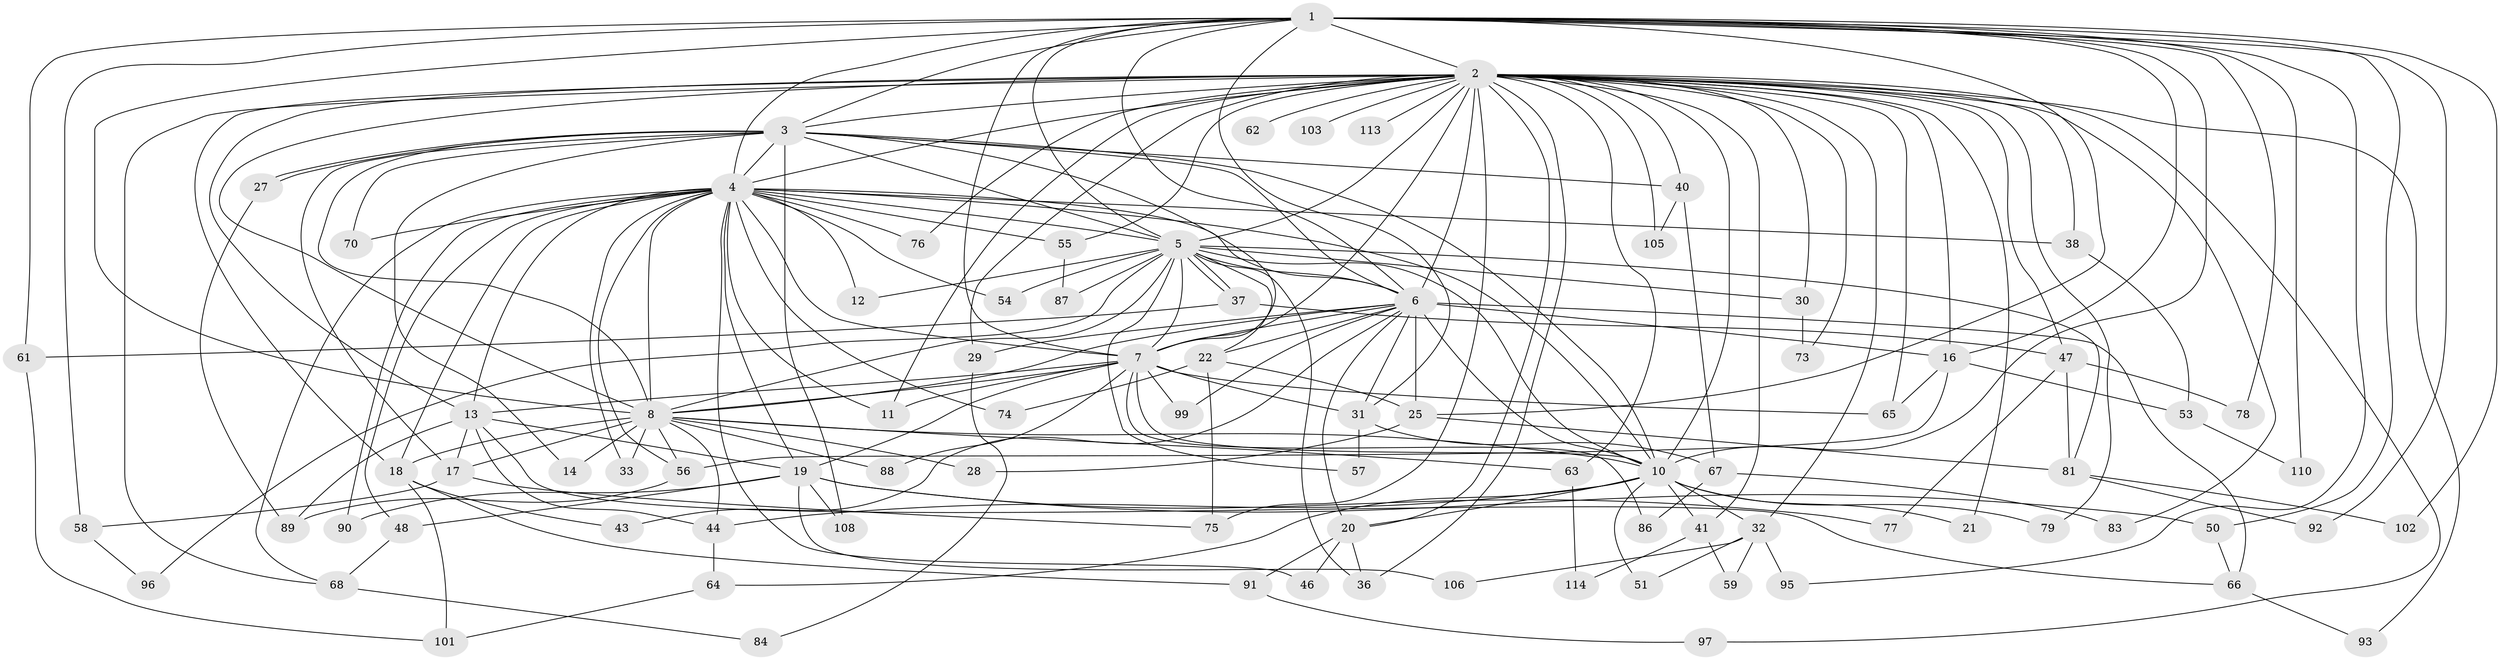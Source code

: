 // original degree distribution, {22: 0.017241379310344827, 17: 0.017241379310344827, 28: 0.008620689655172414, 21: 0.008620689655172414, 20: 0.008620689655172414, 18: 0.017241379310344827, 32: 0.008620689655172414, 3: 0.19827586206896552, 8: 0.008620689655172414, 2: 0.5344827586206896, 6: 0.017241379310344827, 5: 0.05172413793103448, 9: 0.008620689655172414, 4: 0.08620689655172414, 7: 0.008620689655172414}
// Generated by graph-tools (version 1.1) at 2025/41/03/06/25 10:41:41]
// undirected, 87 vertices, 208 edges
graph export_dot {
graph [start="1"]
  node [color=gray90,style=filled];
  1 [super="+104"];
  2 [super="+9"];
  3 [super="+72"];
  4 [super="+71"];
  5 [super="+15"];
  6 [super="+26"];
  7 [super="+52"];
  8 [super="+82"];
  10 [super="+35"];
  11 [super="+24"];
  12 [super="+69"];
  13 [super="+80"];
  14;
  16 [super="+94"];
  17 [super="+49"];
  18;
  19 [super="+109"];
  20 [super="+23"];
  21;
  22;
  25 [super="+42"];
  27;
  28;
  29;
  30;
  31 [super="+34"];
  32 [super="+85"];
  33;
  36 [super="+39"];
  37;
  38;
  40;
  41 [super="+45"];
  43;
  44 [super="+60"];
  46;
  47;
  48;
  50;
  51;
  53;
  54;
  55;
  56 [super="+98"];
  57;
  58;
  59;
  61;
  62;
  63;
  64;
  65 [super="+111"];
  66;
  67;
  68 [super="+107"];
  70;
  73;
  74;
  75 [super="+116"];
  76;
  77;
  78;
  79;
  81 [super="+100"];
  83;
  84;
  86;
  87;
  88;
  89 [super="+115"];
  90;
  91;
  92;
  93;
  95;
  96;
  97;
  99;
  101 [super="+112"];
  102;
  103;
  105;
  106;
  108;
  110;
  113;
  114;
  1 -- 2 [weight=2];
  1 -- 3;
  1 -- 4;
  1 -- 5 [weight=2];
  1 -- 6 [weight=2];
  1 -- 7;
  1 -- 8;
  1 -- 10;
  1 -- 25;
  1 -- 50;
  1 -- 58;
  1 -- 61;
  1 -- 78;
  1 -- 92;
  1 -- 95;
  1 -- 102;
  1 -- 110;
  1 -- 31;
  1 -- 16;
  2 -- 3 [weight=2];
  2 -- 4 [weight=2];
  2 -- 5 [weight=2];
  2 -- 6 [weight=3];
  2 -- 7 [weight=2];
  2 -- 8 [weight=2];
  2 -- 10 [weight=3];
  2 -- 13;
  2 -- 18;
  2 -- 20;
  2 -- 29;
  2 -- 30;
  2 -- 32 [weight=2];
  2 -- 40;
  2 -- 47;
  2 -- 65;
  2 -- 93;
  2 -- 97;
  2 -- 113 [weight=2];
  2 -- 75;
  2 -- 68;
  2 -- 73;
  2 -- 76;
  2 -- 79;
  2 -- 16;
  2 -- 83;
  2 -- 21;
  2 -- 36;
  2 -- 38;
  2 -- 103;
  2 -- 41 [weight=2];
  2 -- 105;
  2 -- 55;
  2 -- 62;
  2 -- 63;
  2 -- 11;
  3 -- 4;
  3 -- 5;
  3 -- 6;
  3 -- 7;
  3 -- 8;
  3 -- 10;
  3 -- 14;
  3 -- 27 [weight=2];
  3 -- 27;
  3 -- 40;
  3 -- 70;
  3 -- 108;
  3 -- 17;
  4 -- 5;
  4 -- 6;
  4 -- 7;
  4 -- 8;
  4 -- 10;
  4 -- 11;
  4 -- 12 [weight=2];
  4 -- 13;
  4 -- 18;
  4 -- 19;
  4 -- 33;
  4 -- 38;
  4 -- 46;
  4 -- 48;
  4 -- 54;
  4 -- 55;
  4 -- 68;
  4 -- 70;
  4 -- 74;
  4 -- 76;
  4 -- 90;
  4 -- 56 [weight=2];
  5 -- 6;
  5 -- 7;
  5 -- 8;
  5 -- 10;
  5 -- 12;
  5 -- 22;
  5 -- 30;
  5 -- 36;
  5 -- 37;
  5 -- 37;
  5 -- 54;
  5 -- 57;
  5 -- 87;
  5 -- 96;
  5 -- 81;
  6 -- 7;
  6 -- 8;
  6 -- 10;
  6 -- 16;
  6 -- 22;
  6 -- 25;
  6 -- 29;
  6 -- 31;
  6 -- 43;
  6 -- 66;
  6 -- 99;
  6 -- 20;
  7 -- 8;
  7 -- 10;
  7 -- 11;
  7 -- 31;
  7 -- 65;
  7 -- 86;
  7 -- 88;
  7 -- 99;
  7 -- 13;
  7 -- 19;
  8 -- 10;
  8 -- 14;
  8 -- 17;
  8 -- 28;
  8 -- 33;
  8 -- 44;
  8 -- 56;
  8 -- 63;
  8 -- 88;
  8 -- 18;
  10 -- 20;
  10 -- 21;
  10 -- 41;
  10 -- 44;
  10 -- 51;
  10 -- 64;
  10 -- 79;
  10 -- 32;
  13 -- 17;
  13 -- 19;
  13 -- 89;
  13 -- 66;
  13 -- 44;
  16 -- 53;
  16 -- 56;
  16 -- 65;
  17 -- 58;
  17 -- 75;
  18 -- 43;
  18 -- 91;
  18 -- 101;
  19 -- 48;
  19 -- 50;
  19 -- 77;
  19 -- 90;
  19 -- 106;
  19 -- 108;
  20 -- 91;
  20 -- 46;
  20 -- 36;
  22 -- 74;
  22 -- 75;
  22 -- 25;
  25 -- 28;
  25 -- 81;
  27 -- 89;
  29 -- 84;
  30 -- 73;
  31 -- 57;
  31 -- 67;
  32 -- 51;
  32 -- 59;
  32 -- 95;
  32 -- 106;
  37 -- 47;
  37 -- 61;
  38 -- 53;
  40 -- 67;
  40 -- 105;
  41 -- 114;
  41 -- 59;
  44 -- 64;
  47 -- 77;
  47 -- 78;
  47 -- 81;
  48 -- 68;
  50 -- 66;
  53 -- 110;
  55 -- 87;
  56 -- 89;
  58 -- 96;
  61 -- 101;
  63 -- 114;
  64 -- 101;
  66 -- 93;
  67 -- 83;
  67 -- 86;
  68 -- 84;
  81 -- 92;
  81 -- 102;
  91 -- 97;
}
